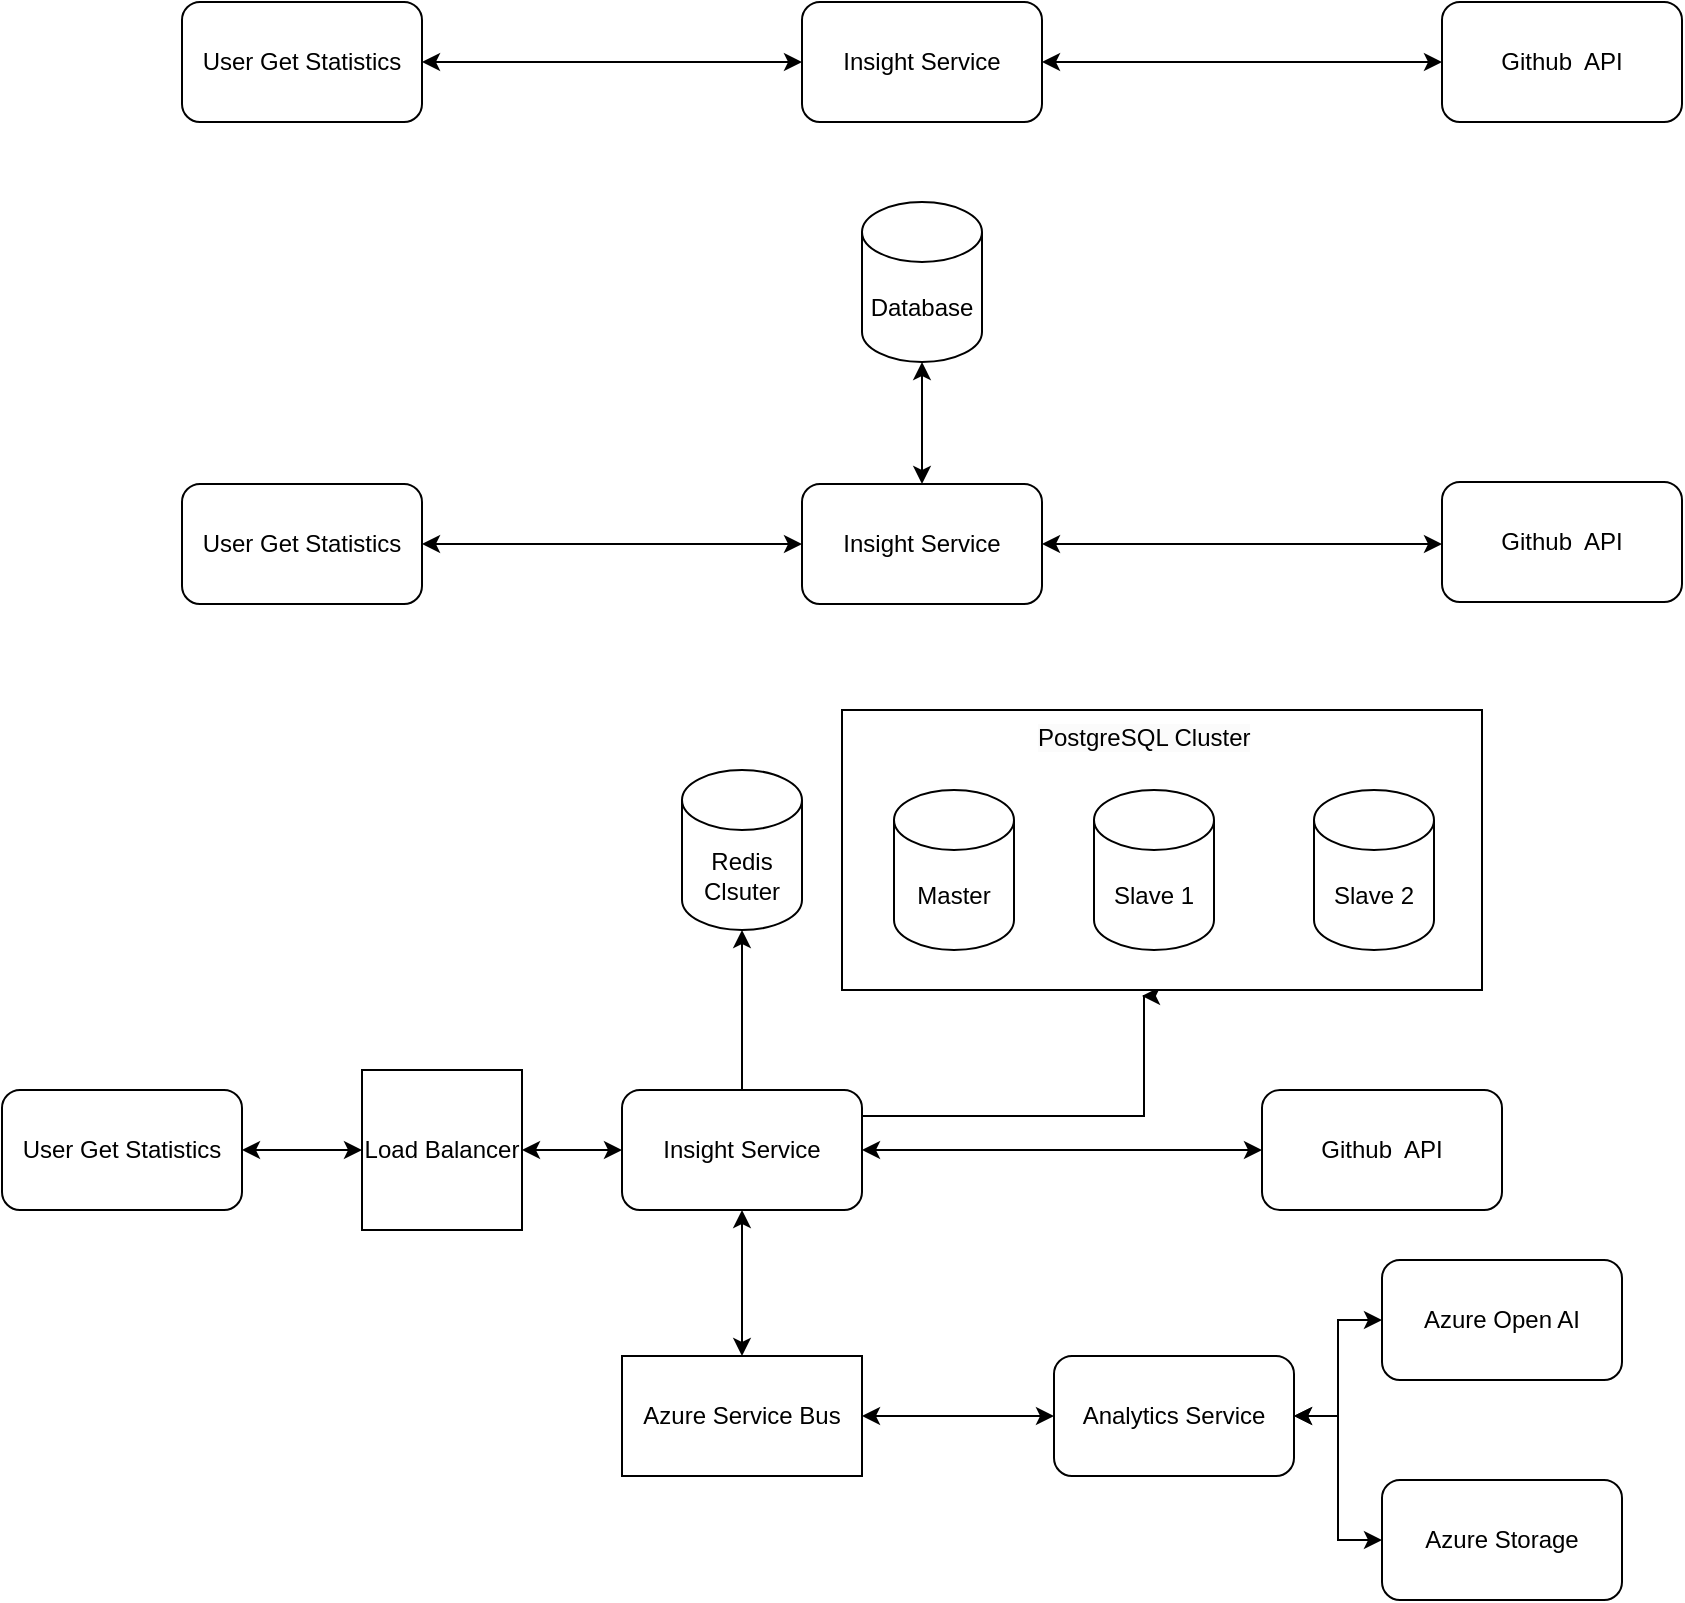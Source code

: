 <mxfile version="24.7.17">
  <diagram name="Page-1" id="3y5GUzX9kXlBgUvLVwJZ">
    <mxGraphModel dx="2066" dy="1117" grid="1" gridSize="10" guides="1" tooltips="1" connect="1" arrows="1" fold="1" page="1" pageScale="1" pageWidth="1100" pageHeight="850" math="0" shadow="0">
      <root>
        <mxCell id="0" />
        <mxCell id="1" parent="0" />
        <mxCell id="5aN0W1kw-i92-Nn7o2Cw-3" style="edgeStyle=orthogonalEdgeStyle;rounded=0;orthogonalLoop=1;jettySize=auto;html=1;entryX=0;entryY=0.5;entryDx=0;entryDy=0;startArrow=classic;startFill=1;" edge="1" parent="1" source="5aN0W1kw-i92-Nn7o2Cw-1" target="5aN0W1kw-i92-Nn7o2Cw-2">
          <mxGeometry relative="1" as="geometry" />
        </mxCell>
        <mxCell id="5aN0W1kw-i92-Nn7o2Cw-1" value="User Get Statistics" style="rounded=1;whiteSpace=wrap;html=1;" vertex="1" parent="1">
          <mxGeometry x="130" y="40" width="120" height="60" as="geometry" />
        </mxCell>
        <mxCell id="5aN0W1kw-i92-Nn7o2Cw-5" style="edgeStyle=orthogonalEdgeStyle;rounded=0;orthogonalLoop=1;jettySize=auto;html=1;startArrow=classic;startFill=1;" edge="1" parent="1" source="5aN0W1kw-i92-Nn7o2Cw-2" target="5aN0W1kw-i92-Nn7o2Cw-4">
          <mxGeometry relative="1" as="geometry" />
        </mxCell>
        <mxCell id="5aN0W1kw-i92-Nn7o2Cw-2" value="Insight Service" style="rounded=1;whiteSpace=wrap;html=1;" vertex="1" parent="1">
          <mxGeometry x="440" y="40" width="120" height="60" as="geometry" />
        </mxCell>
        <mxCell id="5aN0W1kw-i92-Nn7o2Cw-4" value="Github&amp;nbsp; API" style="rounded=1;whiteSpace=wrap;html=1;" vertex="1" parent="1">
          <mxGeometry x="760" y="40" width="120" height="60" as="geometry" />
        </mxCell>
        <mxCell id="5aN0W1kw-i92-Nn7o2Cw-6" style="edgeStyle=orthogonalEdgeStyle;rounded=0;orthogonalLoop=1;jettySize=auto;html=1;entryX=0;entryY=0.5;entryDx=0;entryDy=0;startArrow=classic;startFill=1;" edge="1" parent="1" source="5aN0W1kw-i92-Nn7o2Cw-11" target="5aN0W1kw-i92-Nn7o2Cw-9">
          <mxGeometry relative="1" as="geometry" />
        </mxCell>
        <mxCell id="5aN0W1kw-i92-Nn7o2Cw-7" value="User Get Statistics" style="rounded=1;whiteSpace=wrap;html=1;" vertex="1" parent="1">
          <mxGeometry x="40" y="584" width="120" height="60" as="geometry" />
        </mxCell>
        <mxCell id="5aN0W1kw-i92-Nn7o2Cw-8" style="edgeStyle=orthogonalEdgeStyle;rounded=0;orthogonalLoop=1;jettySize=auto;html=1;startArrow=classic;startFill=1;" edge="1" parent="1" source="5aN0W1kw-i92-Nn7o2Cw-9" target="5aN0W1kw-i92-Nn7o2Cw-10">
          <mxGeometry relative="1" as="geometry" />
        </mxCell>
        <mxCell id="5aN0W1kw-i92-Nn7o2Cw-33" style="edgeStyle=orthogonalEdgeStyle;rounded=0;orthogonalLoop=1;jettySize=auto;html=1;" edge="1" parent="1" source="5aN0W1kw-i92-Nn7o2Cw-9">
          <mxGeometry relative="1" as="geometry">
            <mxPoint x="610" y="537" as="targetPoint" />
            <Array as="points">
              <mxPoint x="611" y="597" />
            </Array>
          </mxGeometry>
        </mxCell>
        <mxCell id="5aN0W1kw-i92-Nn7o2Cw-35" value="" style="edgeStyle=orthogonalEdgeStyle;rounded=0;orthogonalLoop=1;jettySize=auto;html=1;startArrow=classic;startFill=1;" edge="1" parent="1" source="5aN0W1kw-i92-Nn7o2Cw-9" target="5aN0W1kw-i92-Nn7o2Cw-34">
          <mxGeometry relative="1" as="geometry" />
        </mxCell>
        <mxCell id="5aN0W1kw-i92-Nn7o2Cw-9" value="Insight Service" style="rounded=1;whiteSpace=wrap;html=1;" vertex="1" parent="1">
          <mxGeometry x="350" y="584" width="120" height="60" as="geometry" />
        </mxCell>
        <mxCell id="5aN0W1kw-i92-Nn7o2Cw-10" value="Github&amp;nbsp; API" style="rounded=1;whiteSpace=wrap;html=1;" vertex="1" parent="1">
          <mxGeometry x="670" y="584" width="120" height="60" as="geometry" />
        </mxCell>
        <mxCell id="5aN0W1kw-i92-Nn7o2Cw-12" value="" style="edgeStyle=orthogonalEdgeStyle;rounded=0;orthogonalLoop=1;jettySize=auto;html=1;entryX=0;entryY=0.5;entryDx=0;entryDy=0;startArrow=classic;startFill=1;" edge="1" parent="1" source="5aN0W1kw-i92-Nn7o2Cw-7" target="5aN0W1kw-i92-Nn7o2Cw-11">
          <mxGeometry relative="1" as="geometry">
            <mxPoint x="160" y="614" as="sourcePoint" />
            <mxPoint x="350" y="614" as="targetPoint" />
          </mxGeometry>
        </mxCell>
        <mxCell id="5aN0W1kw-i92-Nn7o2Cw-11" value="Load Balancer" style="whiteSpace=wrap;html=1;aspect=fixed;" vertex="1" parent="1">
          <mxGeometry x="220" y="574" width="80" height="80" as="geometry" />
        </mxCell>
        <mxCell id="5aN0W1kw-i92-Nn7o2Cw-17" value="" style="rounded=0;whiteSpace=wrap;html=1;" vertex="1" parent="1">
          <mxGeometry x="460" y="394" width="320" height="140" as="geometry" />
        </mxCell>
        <mxCell id="5aN0W1kw-i92-Nn7o2Cw-13" value="Master" style="shape=cylinder3;whiteSpace=wrap;html=1;boundedLbl=1;backgroundOutline=1;size=15;" vertex="1" parent="1">
          <mxGeometry x="486" y="434" width="60" height="80" as="geometry" />
        </mxCell>
        <mxCell id="5aN0W1kw-i92-Nn7o2Cw-14" value="Slave 1" style="shape=cylinder3;whiteSpace=wrap;html=1;boundedLbl=1;backgroundOutline=1;size=15;" vertex="1" parent="1">
          <mxGeometry x="586" y="434" width="60" height="80" as="geometry" />
        </mxCell>
        <mxCell id="5aN0W1kw-i92-Nn7o2Cw-15" value="Slave 2" style="shape=cylinder3;whiteSpace=wrap;html=1;boundedLbl=1;backgroundOutline=1;size=15;" vertex="1" parent="1">
          <mxGeometry x="696" y="434" width="60" height="80" as="geometry" />
        </mxCell>
        <mxCell id="5aN0W1kw-i92-Nn7o2Cw-20" value="&lt;span style=&quot;color: rgb(0, 0, 0); font-family: Helvetica; font-size: 12px; font-style: normal; font-variant-ligatures: normal; font-variant-caps: normal; font-weight: 400; letter-spacing: normal; orphans: 2; text-align: center; text-indent: 0px; text-transform: none; widows: 2; word-spacing: 0px; -webkit-text-stroke-width: 0px; white-space: normal; background-color: rgb(251, 251, 251); text-decoration-thickness: initial; text-decoration-style: initial; text-decoration-color: initial; display: inline !important; float: none;&quot;&gt;PostgreSQL Cluster&lt;/span&gt;" style="text;whiteSpace=wrap;html=1;" vertex="1" parent="1">
          <mxGeometry x="556" y="394" width="140" height="40" as="geometry" />
        </mxCell>
        <mxCell id="5aN0W1kw-i92-Nn7o2Cw-21" value="Redis Clsuter" style="shape=cylinder3;whiteSpace=wrap;html=1;boundedLbl=1;backgroundOutline=1;size=15;" vertex="1" parent="1">
          <mxGeometry x="380" y="424" width="60" height="80" as="geometry" />
        </mxCell>
        <mxCell id="5aN0W1kw-i92-Nn7o2Cw-22" style="edgeStyle=orthogonalEdgeStyle;rounded=0;orthogonalLoop=1;jettySize=auto;html=1;entryX=0;entryY=0.5;entryDx=0;entryDy=0;startArrow=classic;startFill=1;" edge="1" parent="1" source="5aN0W1kw-i92-Nn7o2Cw-23" target="5aN0W1kw-i92-Nn7o2Cw-25">
          <mxGeometry relative="1" as="geometry" />
        </mxCell>
        <mxCell id="5aN0W1kw-i92-Nn7o2Cw-23" value="User Get Statistics" style="rounded=1;whiteSpace=wrap;html=1;" vertex="1" parent="1">
          <mxGeometry x="130" y="281" width="120" height="60" as="geometry" />
        </mxCell>
        <mxCell id="5aN0W1kw-i92-Nn7o2Cw-24" style="edgeStyle=orthogonalEdgeStyle;rounded=0;orthogonalLoop=1;jettySize=auto;html=1;startArrow=classic;startFill=1;" edge="1" parent="1" source="5aN0W1kw-i92-Nn7o2Cw-25">
          <mxGeometry relative="1" as="geometry">
            <mxPoint x="760" y="311" as="targetPoint" />
          </mxGeometry>
        </mxCell>
        <mxCell id="5aN0W1kw-i92-Nn7o2Cw-25" value="Insight Service" style="rounded=1;whiteSpace=wrap;html=1;" vertex="1" parent="1">
          <mxGeometry x="440" y="281" width="120" height="60" as="geometry" />
        </mxCell>
        <mxCell id="5aN0W1kw-i92-Nn7o2Cw-26" value="Github&amp;nbsp; API" style="rounded=1;whiteSpace=wrap;html=1;" vertex="1" parent="1">
          <mxGeometry x="760" y="280" width="120" height="60" as="geometry" />
        </mxCell>
        <mxCell id="5aN0W1kw-i92-Nn7o2Cw-27" value="Database" style="shape=cylinder3;whiteSpace=wrap;html=1;boundedLbl=1;backgroundOutline=1;size=15;" vertex="1" parent="1">
          <mxGeometry x="470" y="140" width="60" height="80" as="geometry" />
        </mxCell>
        <mxCell id="5aN0W1kw-i92-Nn7o2Cw-28" style="edgeStyle=orthogonalEdgeStyle;rounded=0;orthogonalLoop=1;jettySize=auto;html=1;entryX=0.5;entryY=1;entryDx=0;entryDy=0;entryPerimeter=0;startArrow=classic;startFill=1;" edge="1" parent="1" source="5aN0W1kw-i92-Nn7o2Cw-25" target="5aN0W1kw-i92-Nn7o2Cw-27">
          <mxGeometry relative="1" as="geometry" />
        </mxCell>
        <mxCell id="5aN0W1kw-i92-Nn7o2Cw-30" style="edgeStyle=orthogonalEdgeStyle;rounded=0;orthogonalLoop=1;jettySize=auto;html=1;entryX=0.5;entryY=1;entryDx=0;entryDy=0;entryPerimeter=0;" edge="1" parent="1" source="5aN0W1kw-i92-Nn7o2Cw-9" target="5aN0W1kw-i92-Nn7o2Cw-21">
          <mxGeometry relative="1" as="geometry" />
        </mxCell>
        <mxCell id="5aN0W1kw-i92-Nn7o2Cw-37" style="edgeStyle=orthogonalEdgeStyle;rounded=0;orthogonalLoop=1;jettySize=auto;html=1;startArrow=classic;startFill=1;" edge="1" parent="1" source="5aN0W1kw-i92-Nn7o2Cw-34" target="5aN0W1kw-i92-Nn7o2Cw-36">
          <mxGeometry relative="1" as="geometry" />
        </mxCell>
        <mxCell id="5aN0W1kw-i92-Nn7o2Cw-34" value="Azure Service Bus" style="rounded=0;whiteSpace=wrap;html=1;" vertex="1" parent="1">
          <mxGeometry x="350" y="717" width="120" height="60" as="geometry" />
        </mxCell>
        <mxCell id="5aN0W1kw-i92-Nn7o2Cw-40" style="edgeStyle=orthogonalEdgeStyle;rounded=0;orthogonalLoop=1;jettySize=auto;html=1;startArrow=classic;startFill=1;" edge="1" parent="1" source="5aN0W1kw-i92-Nn7o2Cw-36" target="5aN0W1kw-i92-Nn7o2Cw-38">
          <mxGeometry relative="1" as="geometry" />
        </mxCell>
        <mxCell id="5aN0W1kw-i92-Nn7o2Cw-42" style="edgeStyle=orthogonalEdgeStyle;rounded=0;orthogonalLoop=1;jettySize=auto;html=1;entryX=0;entryY=0.5;entryDx=0;entryDy=0;startArrow=classic;startFill=1;" edge="1" parent="1" source="5aN0W1kw-i92-Nn7o2Cw-36" target="5aN0W1kw-i92-Nn7o2Cw-41">
          <mxGeometry relative="1" as="geometry" />
        </mxCell>
        <mxCell id="5aN0W1kw-i92-Nn7o2Cw-36" value="Analytics Service" style="rounded=1;whiteSpace=wrap;html=1;" vertex="1" parent="1">
          <mxGeometry x="566" y="717" width="120" height="60" as="geometry" />
        </mxCell>
        <mxCell id="5aN0W1kw-i92-Nn7o2Cw-38" value="Azure Open AI" style="rounded=1;whiteSpace=wrap;html=1;" vertex="1" parent="1">
          <mxGeometry x="730" y="669" width="120" height="60" as="geometry" />
        </mxCell>
        <mxCell id="5aN0W1kw-i92-Nn7o2Cw-41" value="Azure Storage" style="rounded=1;whiteSpace=wrap;html=1;" vertex="1" parent="1">
          <mxGeometry x="730" y="779" width="120" height="60" as="geometry" />
        </mxCell>
      </root>
    </mxGraphModel>
  </diagram>
</mxfile>
